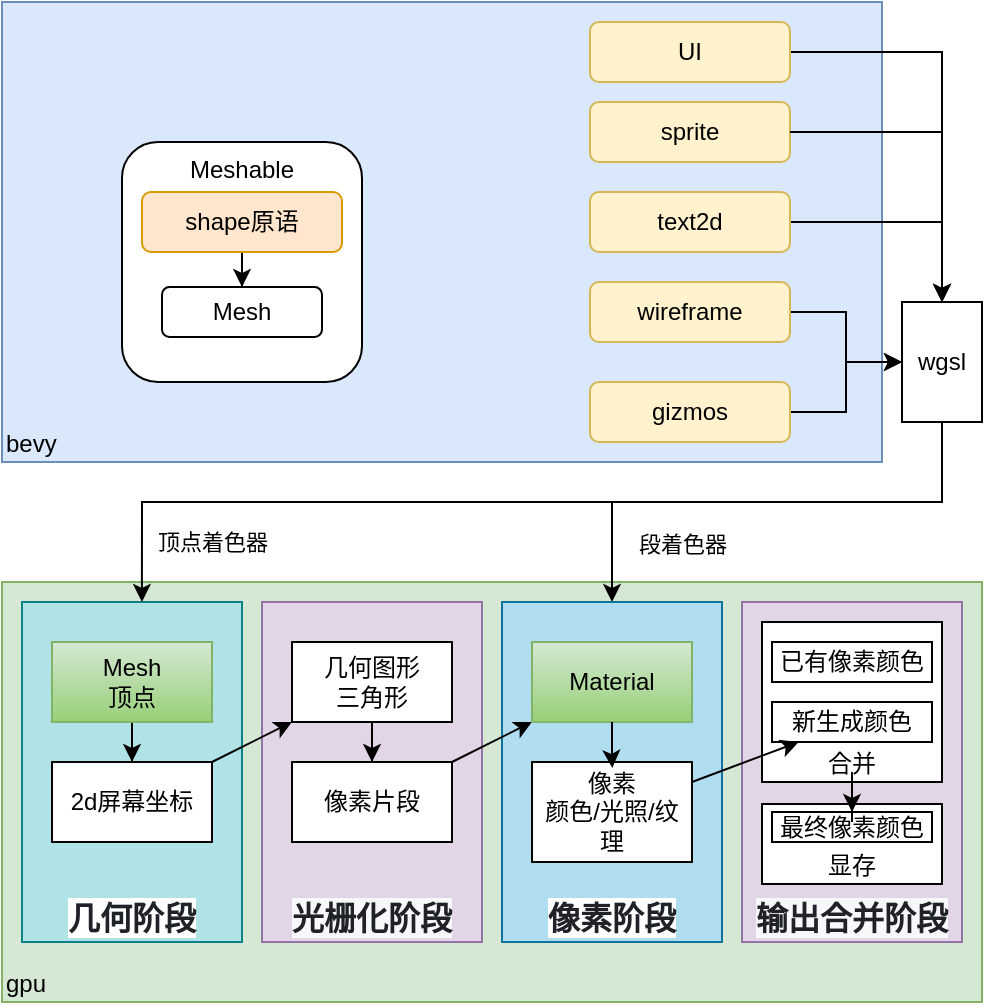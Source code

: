 <mxfile version="28.2.5">
  <diagram name="网格和材质的渲染" id="xnzxN-momgelOs1ODRZC">
    <mxGraphModel dx="258" dy="733" grid="1" gridSize="10" guides="1" tooltips="1" connect="1" arrows="1" fold="1" page="1" pageScale="1" pageWidth="827" pageHeight="1169" math="0" shadow="0">
      <root>
        <mxCell id="0" />
        <mxCell id="1" parent="0" />
        <mxCell id="QsTrsV8T2DVDhqD8kG_y-3" value="bevy" style="rounded=0;whiteSpace=wrap;html=1;fillColor=#dae8fc;strokeColor=#6c8ebf;align=left;verticalAlign=bottom;" vertex="1" parent="1">
          <mxGeometry x="120" y="150" width="440" height="230" as="geometry" />
        </mxCell>
        <mxCell id="QsTrsV8T2DVDhqD8kG_y-4" value="gpu" style="rounded=0;whiteSpace=wrap;html=1;fillColor=#d5e8d4;strokeColor=#82b366;align=left;verticalAlign=bottom;" vertex="1" parent="1">
          <mxGeometry x="120" y="440" width="490" height="210" as="geometry" />
        </mxCell>
        <mxCell id="QsTrsV8T2DVDhqD8kG_y-7" value="sprite" style="rounded=1;whiteSpace=wrap;html=1;fillColor=#fff2cc;strokeColor=#d6b656;" vertex="1" parent="1">
          <mxGeometry x="414" y="200" width="100" height="30" as="geometry" />
        </mxCell>
        <mxCell id="QsTrsV8T2DVDhqD8kG_y-13" style="edgeStyle=orthogonalEdgeStyle;rounded=0;orthogonalLoop=1;jettySize=auto;html=1;" edge="1" parent="1" source="QsTrsV8T2DVDhqD8kG_y-8" target="QsTrsV8T2DVDhqD8kG_y-48">
          <mxGeometry relative="1" as="geometry">
            <mxPoint x="640" y="260" as="targetPoint" />
          </mxGeometry>
        </mxCell>
        <mxCell id="QsTrsV8T2DVDhqD8kG_y-8" value="text2d" style="rounded=1;whiteSpace=wrap;html=1;fillColor=#fff2cc;strokeColor=#d6b656;" vertex="1" parent="1">
          <mxGeometry x="414" y="245" width="100" height="30" as="geometry" />
        </mxCell>
        <mxCell id="QsTrsV8T2DVDhqD8kG_y-14" style="edgeStyle=orthogonalEdgeStyle;rounded=0;orthogonalLoop=1;jettySize=auto;html=1;" edge="1" parent="1" source="QsTrsV8T2DVDhqD8kG_y-9" target="QsTrsV8T2DVDhqD8kG_y-48">
          <mxGeometry relative="1" as="geometry">
            <mxPoint x="640" y="260" as="targetPoint" />
          </mxGeometry>
        </mxCell>
        <mxCell id="QsTrsV8T2DVDhqD8kG_y-9" value="wireframe" style="rounded=1;whiteSpace=wrap;html=1;fillColor=#fff2cc;strokeColor=#d6b656;" vertex="1" parent="1">
          <mxGeometry x="414" y="290" width="100" height="30" as="geometry" />
        </mxCell>
        <mxCell id="QsTrsV8T2DVDhqD8kG_y-10" value="Meshable" style="rounded=1;whiteSpace=wrap;html=1;verticalAlign=top;" vertex="1" parent="1">
          <mxGeometry x="180" y="220" width="120" height="120" as="geometry" />
        </mxCell>
        <mxCell id="QsTrsV8T2DVDhqD8kG_y-46" style="edgeStyle=orthogonalEdgeStyle;rounded=0;orthogonalLoop=1;jettySize=auto;html=1;entryX=0.5;entryY=0;entryDx=0;entryDy=0;" edge="1" parent="1" source="QsTrsV8T2DVDhqD8kG_y-5" target="QsTrsV8T2DVDhqD8kG_y-45">
          <mxGeometry relative="1" as="geometry" />
        </mxCell>
        <mxCell id="QsTrsV8T2DVDhqD8kG_y-5" value="shape原语" style="rounded=1;whiteSpace=wrap;html=1;fillColor=#ffe6cc;strokeColor=#d79b00;" vertex="1" parent="1">
          <mxGeometry x="190" y="245" width="100" height="30" as="geometry" />
        </mxCell>
        <mxCell id="QsTrsV8T2DVDhqD8kG_y-35" style="edgeStyle=orthogonalEdgeStyle;rounded=0;orthogonalLoop=1;jettySize=auto;html=1;" edge="1" parent="1" source="QsTrsV8T2DVDhqD8kG_y-48" target="QsTrsV8T2DVDhqD8kG_y-19">
          <mxGeometry relative="1" as="geometry">
            <mxPoint x="705.034" y="325" as="sourcePoint" />
            <Array as="points">
              <mxPoint x="590" y="400" />
              <mxPoint x="425" y="400" />
            </Array>
          </mxGeometry>
        </mxCell>
        <mxCell id="QsTrsV8T2DVDhqD8kG_y-36" value="段着色器" style="edgeLabel;html=1;align=center;verticalAlign=middle;resizable=0;points=[];" vertex="1" connectable="0" parent="QsTrsV8T2DVDhqD8kG_y-35">
          <mxGeometry x="0.753" relative="1" as="geometry">
            <mxPoint x="35" y="2" as="offset" />
          </mxGeometry>
        </mxCell>
        <mxCell id="QsTrsV8T2DVDhqD8kG_y-12" style="edgeStyle=orthogonalEdgeStyle;rounded=0;orthogonalLoop=1;jettySize=auto;html=1;" edge="1" parent="1" source="QsTrsV8T2DVDhqD8kG_y-7" target="QsTrsV8T2DVDhqD8kG_y-48">
          <mxGeometry relative="1" as="geometry">
            <mxPoint x="640" y="260" as="targetPoint" />
            <Array as="points">
              <mxPoint x="590" y="215" />
            </Array>
          </mxGeometry>
        </mxCell>
        <mxCell id="QsTrsV8T2DVDhqD8kG_y-17" value="&lt;span style=&quot;box-sizing: border-box; font-weight: 600; margin-bottom: 0px; color: rgb(31, 35, 40); font-family: -apple-system, BlinkMacSystemFont, &amp;quot;Segoe UI&amp;quot;, &amp;quot;Noto Sans&amp;quot;, Helvetica, Arial, sans-serif, &amp;quot;Apple Color Emoji&amp;quot;, &amp;quot;Segoe UI Emoji&amp;quot;; font-size: 16px; text-align: -webkit-left; background-color: rgb(255, 255, 255);&quot;&gt;几何阶段&lt;/span&gt;" style="rounded=0;whiteSpace=wrap;html=1;verticalAlign=bottom;fillColor=#b0e3e6;strokeColor=#0e8088;" vertex="1" parent="1">
          <mxGeometry x="130" y="450" width="110" height="170" as="geometry" />
        </mxCell>
        <mxCell id="QsTrsV8T2DVDhqD8kG_y-18" value="&lt;span style=&quot;box-sizing: border-box; font-weight: 600; margin-bottom: 0px; color: rgb(31, 35, 40); font-family: -apple-system, BlinkMacSystemFont, &amp;quot;Segoe UI&amp;quot;, &amp;quot;Noto Sans&amp;quot;, Helvetica, Arial, sans-serif, &amp;quot;Apple Color Emoji&amp;quot;, &amp;quot;Segoe UI Emoji&amp;quot;; font-size: 16px; text-align: -webkit-left; background-color: rgb(246, 248, 250);&quot;&gt;光栅化阶段&lt;/span&gt;" style="rounded=0;whiteSpace=wrap;html=1;verticalAlign=bottom;fillColor=#e1d5e7;strokeColor=#9673a6;" vertex="1" parent="1">
          <mxGeometry x="250" y="450" width="110" height="170" as="geometry" />
        </mxCell>
        <mxCell id="QsTrsV8T2DVDhqD8kG_y-19" value="&lt;span style=&quot;box-sizing: border-box; font-weight: 600; margin-bottom: 0px; color: rgb(31, 35, 40); font-family: -apple-system, BlinkMacSystemFont, &amp;quot;Segoe UI&amp;quot;, &amp;quot;Noto Sans&amp;quot;, Helvetica, Arial, sans-serif, &amp;quot;Apple Color Emoji&amp;quot;, &amp;quot;Segoe UI Emoji&amp;quot;; font-size: 16px; text-align: -webkit-left; background-color: rgb(255, 255, 255);&quot;&gt;像素阶段&lt;/span&gt;" style="rounded=0;whiteSpace=wrap;html=1;verticalAlign=bottom;fillColor=#b1ddf0;strokeColor=#10739e;" vertex="1" parent="1">
          <mxGeometry x="370" y="450" width="110" height="170" as="geometry" />
        </mxCell>
        <mxCell id="QsTrsV8T2DVDhqD8kG_y-20" value="&lt;span style=&quot;box-sizing: border-box; font-weight: 600; margin-bottom: 0px; color: rgb(31, 35, 40); font-family: -apple-system, BlinkMacSystemFont, &amp;quot;Segoe UI&amp;quot;, &amp;quot;Noto Sans&amp;quot;, Helvetica, Arial, sans-serif, &amp;quot;Apple Color Emoji&amp;quot;, &amp;quot;Segoe UI Emoji&amp;quot;; font-size: 16px; text-align: -webkit-left; background-color: rgb(246, 248, 250);&quot;&gt;输出合并阶段&lt;/span&gt;" style="rounded=0;whiteSpace=wrap;html=1;verticalAlign=bottom;fillColor=#e1d5e7;strokeColor=#9673a6;" vertex="1" parent="1">
          <mxGeometry x="490" y="450" width="110" height="170" as="geometry" />
        </mxCell>
        <mxCell id="QsTrsV8T2DVDhqD8kG_y-24" style="edgeStyle=orthogonalEdgeStyle;rounded=0;orthogonalLoop=1;jettySize=auto;html=1;entryX=0.5;entryY=0;entryDx=0;entryDy=0;" edge="1" parent="1" source="QsTrsV8T2DVDhqD8kG_y-15" target="QsTrsV8T2DVDhqD8kG_y-21">
          <mxGeometry relative="1" as="geometry" />
        </mxCell>
        <mxCell id="QsTrsV8T2DVDhqD8kG_y-15" value="Mesh&lt;div&gt;顶点&lt;/div&gt;" style="rounded=0;whiteSpace=wrap;html=1;fillColor=#d5e8d4;gradientColor=#97d077;strokeColor=#82b366;" vertex="1" parent="1">
          <mxGeometry x="145" y="470" width="80" height="40" as="geometry" />
        </mxCell>
        <mxCell id="QsTrsV8T2DVDhqD8kG_y-37" style="rounded=0;orthogonalLoop=1;jettySize=auto;html=1;" edge="1" parent="1" source="QsTrsV8T2DVDhqD8kG_y-21" target="QsTrsV8T2DVDhqD8kG_y-22">
          <mxGeometry relative="1" as="geometry" />
        </mxCell>
        <mxCell id="QsTrsV8T2DVDhqD8kG_y-21" value="2d屏幕坐标" style="rounded=0;whiteSpace=wrap;html=1;" vertex="1" parent="1">
          <mxGeometry x="145" y="530" width="80" height="40" as="geometry" />
        </mxCell>
        <mxCell id="QsTrsV8T2DVDhqD8kG_y-25" style="edgeStyle=orthogonalEdgeStyle;rounded=0;orthogonalLoop=1;jettySize=auto;html=1;" edge="1" parent="1" source="QsTrsV8T2DVDhqD8kG_y-22" target="QsTrsV8T2DVDhqD8kG_y-23">
          <mxGeometry relative="1" as="geometry" />
        </mxCell>
        <mxCell id="QsTrsV8T2DVDhqD8kG_y-22" value="几何图形&lt;div&gt;三角形&lt;/div&gt;" style="rounded=0;whiteSpace=wrap;html=1;" vertex="1" parent="1">
          <mxGeometry x="265" y="470" width="80" height="40" as="geometry" />
        </mxCell>
        <mxCell id="QsTrsV8T2DVDhqD8kG_y-38" style="rounded=0;orthogonalLoop=1;jettySize=auto;html=1;" edge="1" parent="1" source="QsTrsV8T2DVDhqD8kG_y-23" target="QsTrsV8T2DVDhqD8kG_y-26">
          <mxGeometry relative="1" as="geometry" />
        </mxCell>
        <mxCell id="QsTrsV8T2DVDhqD8kG_y-23" value="像素片段" style="rounded=0;whiteSpace=wrap;html=1;" vertex="1" parent="1">
          <mxGeometry x="265" y="530" width="80" height="40" as="geometry" />
        </mxCell>
        <mxCell id="QsTrsV8T2DVDhqD8kG_y-26" value="Material" style="rounded=0;whiteSpace=wrap;html=1;fillColor=#d5e8d4;gradientColor=#97d077;strokeColor=#82b366;" vertex="1" parent="1">
          <mxGeometry x="385" y="470" width="80" height="40" as="geometry" />
        </mxCell>
        <mxCell id="QsTrsV8T2DVDhqD8kG_y-27" value="像素&lt;div&gt;颜色/光照/纹理&lt;/div&gt;" style="rounded=0;whiteSpace=wrap;html=1;" vertex="1" parent="1">
          <mxGeometry x="385" y="530" width="80" height="50" as="geometry" />
        </mxCell>
        <mxCell id="QsTrsV8T2DVDhqD8kG_y-31" value="合并" style="rounded=0;whiteSpace=wrap;html=1;verticalAlign=bottom;" vertex="1" parent="1">
          <mxGeometry x="500" y="460" width="90" height="80" as="geometry" />
        </mxCell>
        <mxCell id="QsTrsV8T2DVDhqD8kG_y-28" value="已有像素颜色" style="rounded=0;whiteSpace=wrap;html=1;" vertex="1" parent="1">
          <mxGeometry x="505" y="470" width="80" height="20" as="geometry" />
        </mxCell>
        <mxCell id="QsTrsV8T2DVDhqD8kG_y-30" value="新生成颜色" style="rounded=0;whiteSpace=wrap;html=1;" vertex="1" parent="1">
          <mxGeometry x="505" y="500" width="80" height="20" as="geometry" />
        </mxCell>
        <mxCell id="QsTrsV8T2DVDhqD8kG_y-32" value="显存" style="rounded=0;whiteSpace=wrap;html=1;verticalAlign=bottom;" vertex="1" parent="1">
          <mxGeometry x="500" y="551" width="90" height="40" as="geometry" />
        </mxCell>
        <mxCell id="QsTrsV8T2DVDhqD8kG_y-29" value="最终像素颜色" style="rounded=0;whiteSpace=wrap;html=1;" vertex="1" parent="1">
          <mxGeometry x="505" y="555" width="80" height="15" as="geometry" />
        </mxCell>
        <mxCell id="QsTrsV8T2DVDhqD8kG_y-33" style="edgeStyle=orthogonalEdgeStyle;rounded=0;orthogonalLoop=1;jettySize=auto;html=1;entryX=0.545;entryY=0;entryDx=0;entryDy=0;entryPerimeter=0;" edge="1" parent="1" source="QsTrsV8T2DVDhqD8kG_y-48" target="QsTrsV8T2DVDhqD8kG_y-17">
          <mxGeometry relative="1" as="geometry">
            <mxPoint x="705.034" y="325" as="sourcePoint" />
            <Array as="points">
              <mxPoint x="590" y="400" />
              <mxPoint x="190" y="400" />
            </Array>
          </mxGeometry>
        </mxCell>
        <mxCell id="QsTrsV8T2DVDhqD8kG_y-34" value="顶点着色器" style="edgeLabel;html=1;align=center;verticalAlign=middle;resizable=0;points=[];" vertex="1" connectable="0" parent="QsTrsV8T2DVDhqD8kG_y-33">
          <mxGeometry x="0.841" y="-1" relative="1" as="geometry">
            <mxPoint x="36" y="9" as="offset" />
          </mxGeometry>
        </mxCell>
        <mxCell id="QsTrsV8T2DVDhqD8kG_y-39" style="edgeStyle=orthogonalEdgeStyle;rounded=0;orthogonalLoop=1;jettySize=auto;html=1;entryX=0.502;entryY=0.059;entryDx=0;entryDy=0;entryPerimeter=0;" edge="1" parent="1" source="QsTrsV8T2DVDhqD8kG_y-26" target="QsTrsV8T2DVDhqD8kG_y-27">
          <mxGeometry relative="1" as="geometry" />
        </mxCell>
        <mxCell id="QsTrsV8T2DVDhqD8kG_y-40" style="rounded=0;orthogonalLoop=1;jettySize=auto;html=1;" edge="1" parent="1" source="QsTrsV8T2DVDhqD8kG_y-27" target="QsTrsV8T2DVDhqD8kG_y-30">
          <mxGeometry relative="1" as="geometry" />
        </mxCell>
        <mxCell id="QsTrsV8T2DVDhqD8kG_y-43" style="edgeStyle=orthogonalEdgeStyle;rounded=0;orthogonalLoop=1;jettySize=auto;html=1;" edge="1" parent="1" source="QsTrsV8T2DVDhqD8kG_y-31" target="QsTrsV8T2DVDhqD8kG_y-29">
          <mxGeometry relative="1" as="geometry" />
        </mxCell>
        <mxCell id="QsTrsV8T2DVDhqD8kG_y-45" value="Mesh" style="rounded=1;whiteSpace=wrap;html=1;" vertex="1" parent="1">
          <mxGeometry x="200" y="292.5" width="80" height="25" as="geometry" />
        </mxCell>
        <mxCell id="QsTrsV8T2DVDhqD8kG_y-49" style="edgeStyle=orthogonalEdgeStyle;rounded=0;orthogonalLoop=1;jettySize=auto;html=1;" edge="1" parent="1" source="QsTrsV8T2DVDhqD8kG_y-47" target="QsTrsV8T2DVDhqD8kG_y-48">
          <mxGeometry relative="1" as="geometry" />
        </mxCell>
        <mxCell id="QsTrsV8T2DVDhqD8kG_y-47" value="gizmos" style="rounded=1;whiteSpace=wrap;html=1;fillColor=#fff2cc;strokeColor=#d6b656;" vertex="1" parent="1">
          <mxGeometry x="414" y="340" width="100" height="30" as="geometry" />
        </mxCell>
        <mxCell id="QsTrsV8T2DVDhqD8kG_y-48" value="wgsl" style="rounded=0;whiteSpace=wrap;html=1;" vertex="1" parent="1">
          <mxGeometry x="570" y="300" width="40" height="60" as="geometry" />
        </mxCell>
        <mxCell id="QsTrsV8T2DVDhqD8kG_y-51" style="edgeStyle=orthogonalEdgeStyle;rounded=0;orthogonalLoop=1;jettySize=auto;html=1;" edge="1" parent="1" source="QsTrsV8T2DVDhqD8kG_y-50" target="QsTrsV8T2DVDhqD8kG_y-48">
          <mxGeometry relative="1" as="geometry" />
        </mxCell>
        <mxCell id="QsTrsV8T2DVDhqD8kG_y-50" value="UI" style="rounded=1;whiteSpace=wrap;html=1;fillColor=#fff2cc;strokeColor=#d6b656;" vertex="1" parent="1">
          <mxGeometry x="414" y="160" width="100" height="30" as="geometry" />
        </mxCell>
      </root>
    </mxGraphModel>
  </diagram>
</mxfile>
